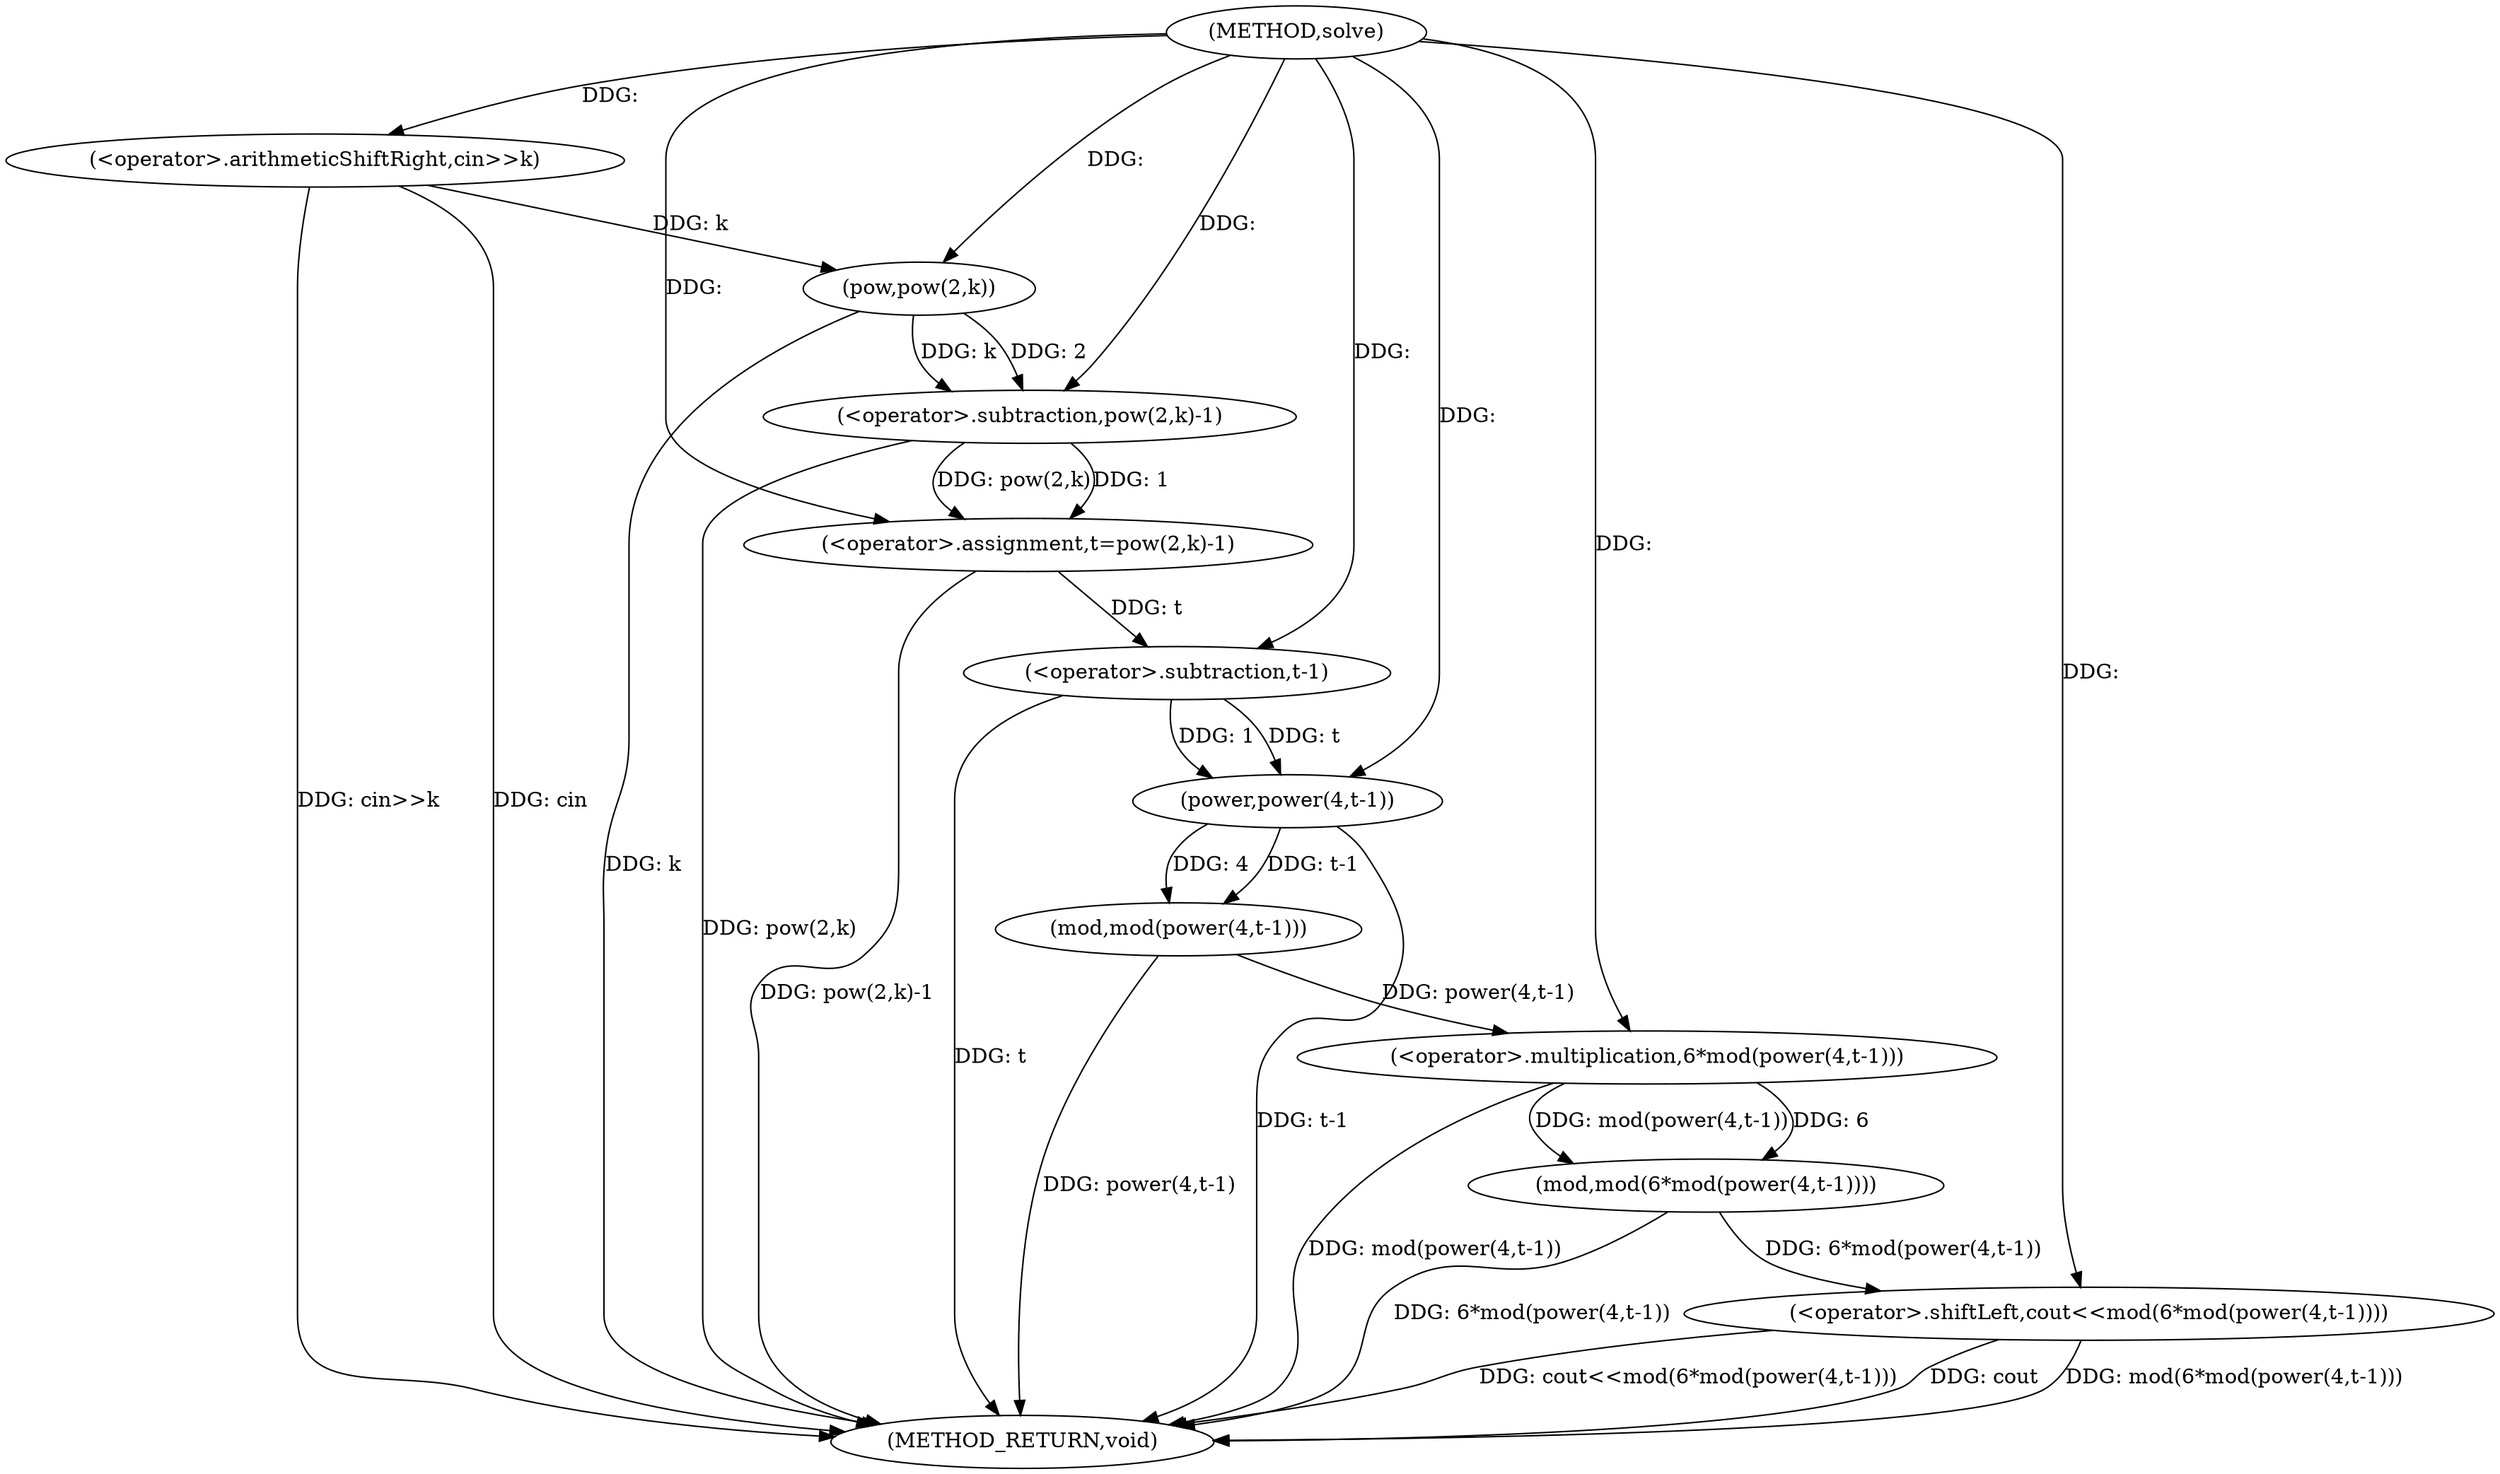 digraph "solve" {  
"1000176" [label = "(METHOD,solve)" ]
"1000201" [label = "(METHOD_RETURN,void)" ]
"1000179" [label = "(<operator>.arithmeticShiftRight,cin>>k)" ]
"1000183" [label = "(<operator>.assignment,t=pow(2,k)-1)" ]
"1000190" [label = "(<operator>.shiftLeft,cout<<mod(6*mod(power(4,t-1))))" ]
"1000185" [label = "(<operator>.subtraction,pow(2,k)-1)" ]
"1000192" [label = "(mod,mod(6*mod(power(4,t-1))))" ]
"1000186" [label = "(pow,pow(2,k))" ]
"1000193" [label = "(<operator>.multiplication,6*mod(power(4,t-1)))" ]
"1000195" [label = "(mod,mod(power(4,t-1)))" ]
"1000196" [label = "(power,power(4,t-1))" ]
"1000198" [label = "(<operator>.subtraction,t-1)" ]
  "1000179" -> "1000201"  [ label = "DDG: cin>>k"] 
  "1000186" -> "1000201"  [ label = "DDG: k"] 
  "1000185" -> "1000201"  [ label = "DDG: pow(2,k)"] 
  "1000183" -> "1000201"  [ label = "DDG: pow(2,k)-1"] 
  "1000198" -> "1000201"  [ label = "DDG: t"] 
  "1000196" -> "1000201"  [ label = "DDG: t-1"] 
  "1000195" -> "1000201"  [ label = "DDG: power(4,t-1)"] 
  "1000193" -> "1000201"  [ label = "DDG: mod(power(4,t-1))"] 
  "1000192" -> "1000201"  [ label = "DDG: 6*mod(power(4,t-1))"] 
  "1000190" -> "1000201"  [ label = "DDG: mod(6*mod(power(4,t-1)))"] 
  "1000190" -> "1000201"  [ label = "DDG: cout<<mod(6*mod(power(4,t-1)))"] 
  "1000179" -> "1000201"  [ label = "DDG: cin"] 
  "1000190" -> "1000201"  [ label = "DDG: cout"] 
  "1000185" -> "1000183"  [ label = "DDG: pow(2,k)"] 
  "1000185" -> "1000183"  [ label = "DDG: 1"] 
  "1000176" -> "1000179"  [ label = "DDG: "] 
  "1000176" -> "1000183"  [ label = "DDG: "] 
  "1000176" -> "1000190"  [ label = "DDG: "] 
  "1000192" -> "1000190"  [ label = "DDG: 6*mod(power(4,t-1))"] 
  "1000186" -> "1000185"  [ label = "DDG: k"] 
  "1000186" -> "1000185"  [ label = "DDG: 2"] 
  "1000176" -> "1000185"  [ label = "DDG: "] 
  "1000193" -> "1000192"  [ label = "DDG: mod(power(4,t-1))"] 
  "1000193" -> "1000192"  [ label = "DDG: 6"] 
  "1000176" -> "1000186"  [ label = "DDG: "] 
  "1000179" -> "1000186"  [ label = "DDG: k"] 
  "1000176" -> "1000193"  [ label = "DDG: "] 
  "1000195" -> "1000193"  [ label = "DDG: power(4,t-1)"] 
  "1000196" -> "1000195"  [ label = "DDG: t-1"] 
  "1000196" -> "1000195"  [ label = "DDG: 4"] 
  "1000176" -> "1000196"  [ label = "DDG: "] 
  "1000198" -> "1000196"  [ label = "DDG: 1"] 
  "1000198" -> "1000196"  [ label = "DDG: t"] 
  "1000183" -> "1000198"  [ label = "DDG: t"] 
  "1000176" -> "1000198"  [ label = "DDG: "] 
}
